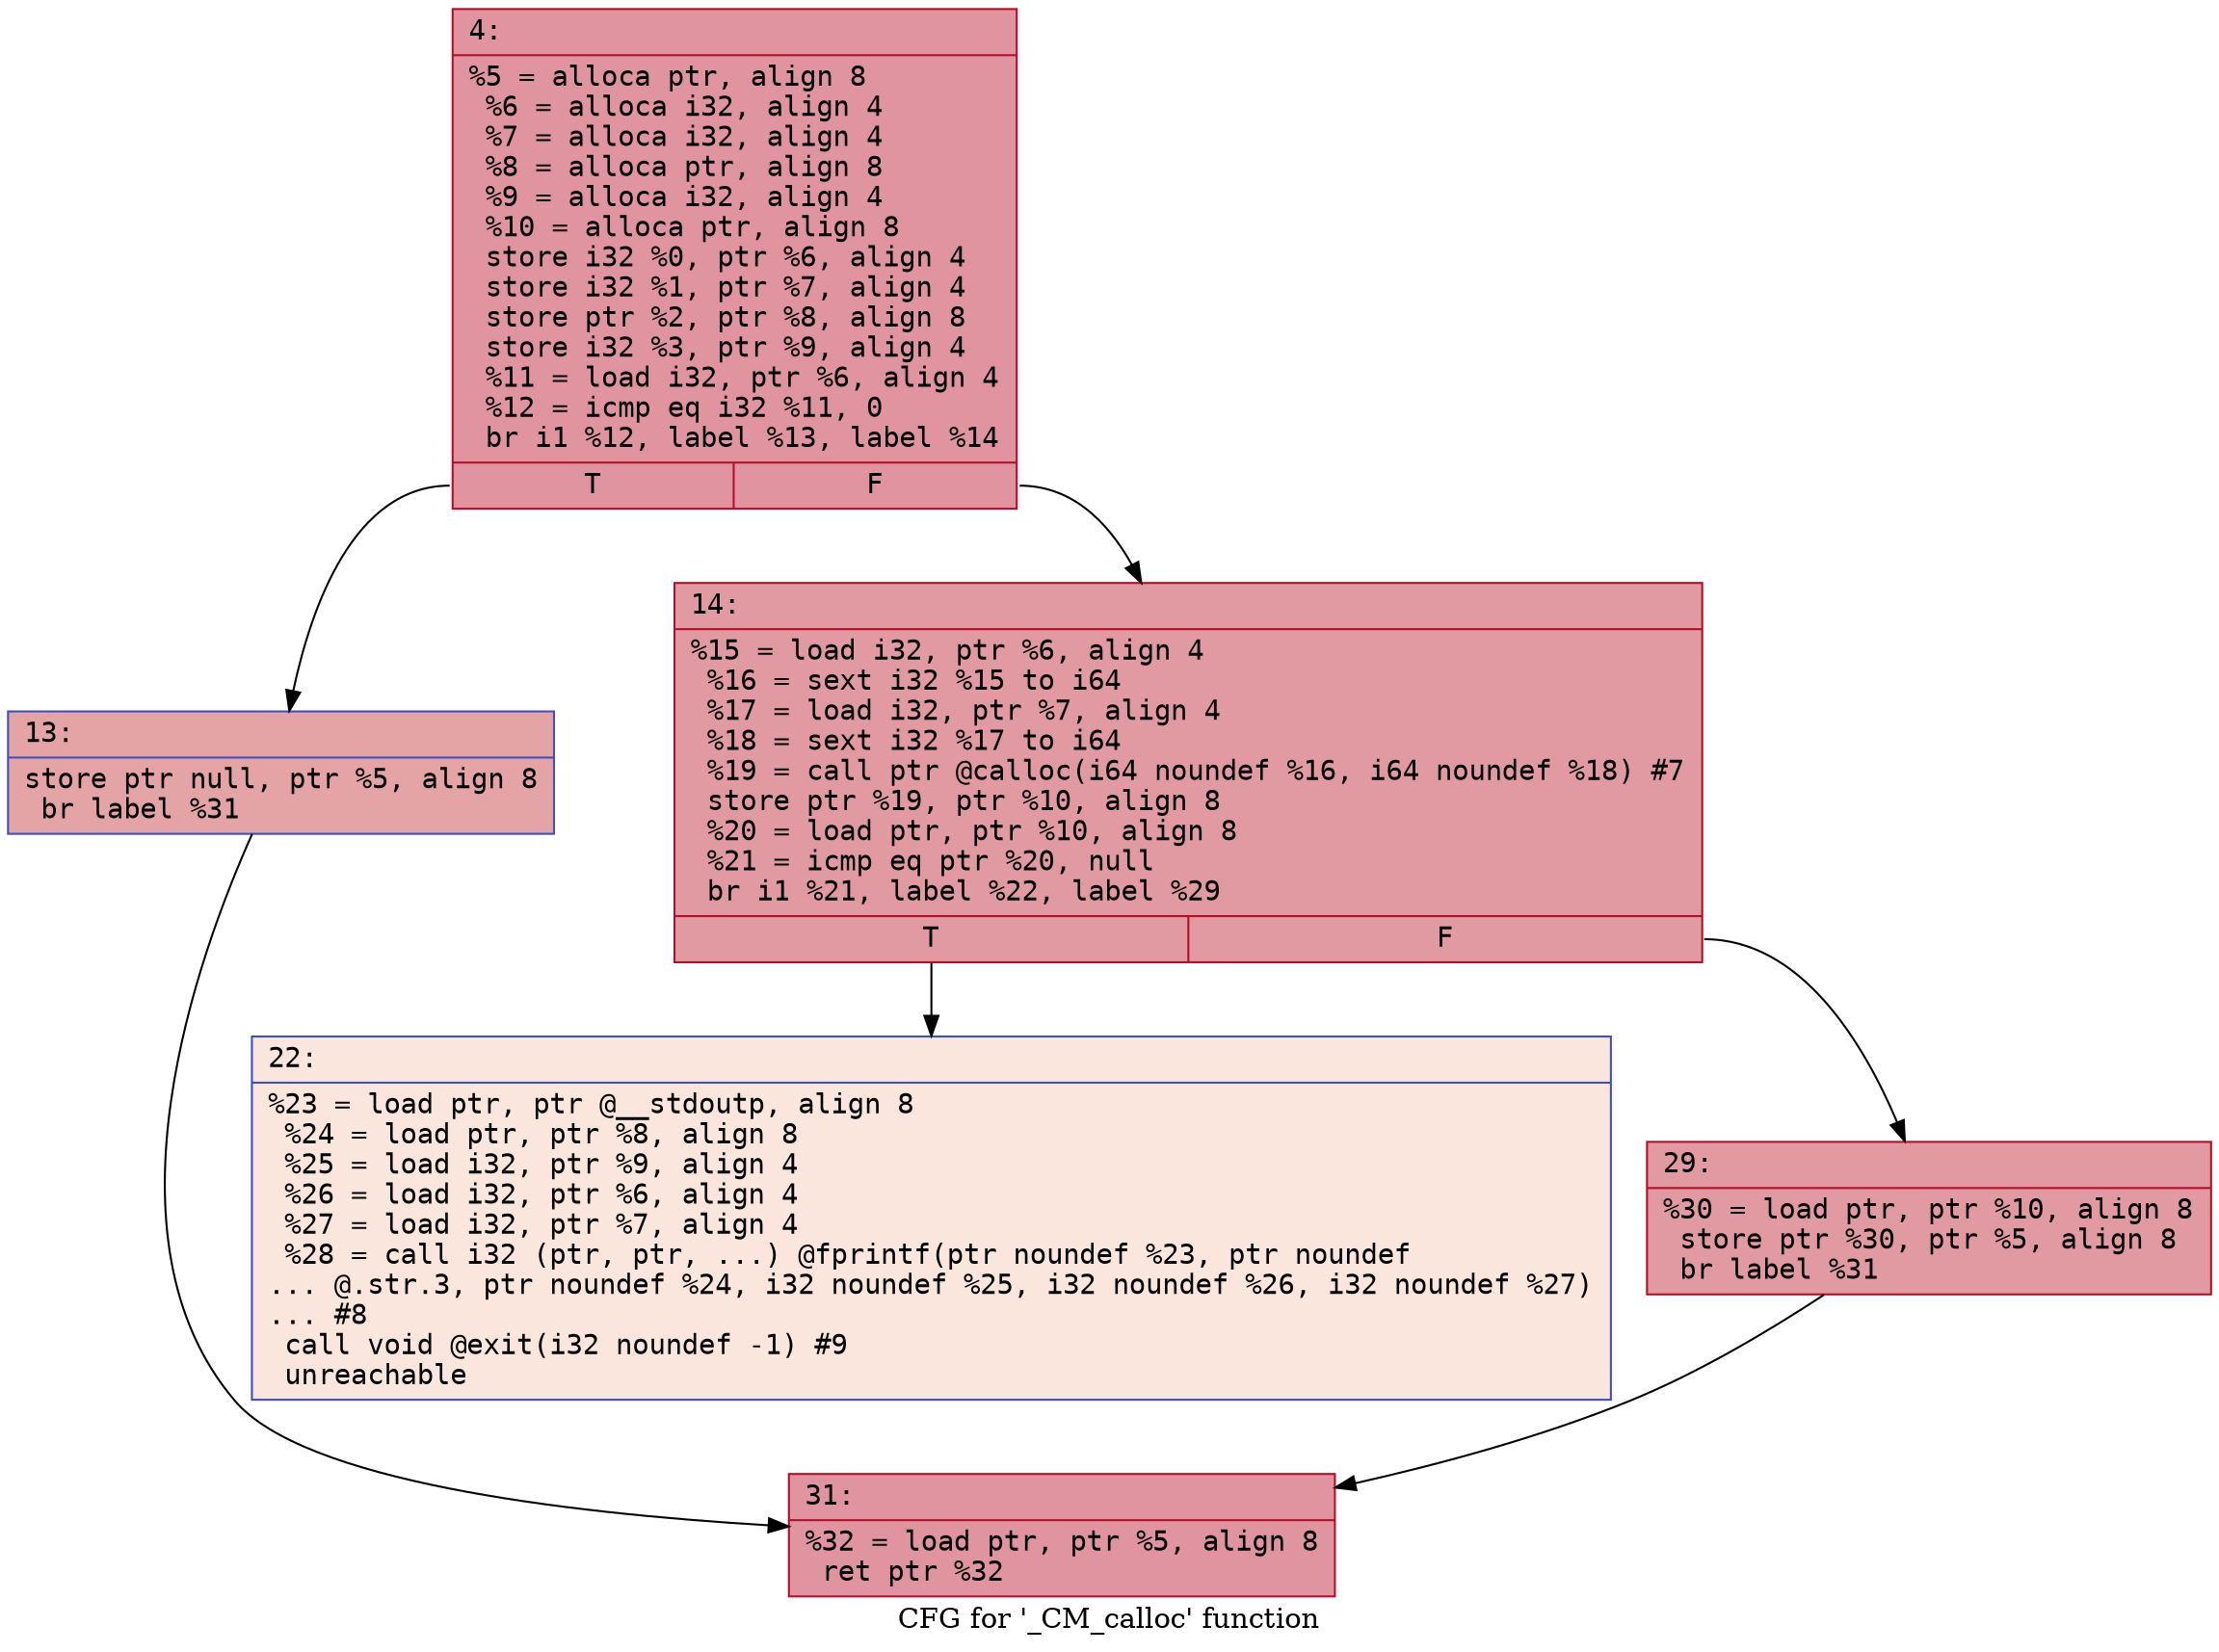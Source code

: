 digraph "CFG for '_CM_calloc' function" {
	label="CFG for '_CM_calloc' function";

	Node0x600002212260 [shape=record,color="#b70d28ff", style=filled, fillcolor="#b70d2870" fontname="Courier",label="{4:\l|  %5 = alloca ptr, align 8\l  %6 = alloca i32, align 4\l  %7 = alloca i32, align 4\l  %8 = alloca ptr, align 8\l  %9 = alloca i32, align 4\l  %10 = alloca ptr, align 8\l  store i32 %0, ptr %6, align 4\l  store i32 %1, ptr %7, align 4\l  store ptr %2, ptr %8, align 8\l  store i32 %3, ptr %9, align 4\l  %11 = load i32, ptr %6, align 4\l  %12 = icmp eq i32 %11, 0\l  br i1 %12, label %13, label %14\l|{<s0>T|<s1>F}}"];
	Node0x600002212260:s0 -> Node0x6000022122b0[tooltip="4 -> 13\nProbability 37.50%" ];
	Node0x600002212260:s1 -> Node0x600002212300[tooltip="4 -> 14\nProbability 62.50%" ];
	Node0x6000022122b0 [shape=record,color="#3d50c3ff", style=filled, fillcolor="#c32e3170" fontname="Courier",label="{13:\l|  store ptr null, ptr %5, align 8\l  br label %31\l}"];
	Node0x6000022122b0 -> Node0x6000022123f0[tooltip="13 -> 31\nProbability 100.00%" ];
	Node0x600002212300 [shape=record,color="#b70d28ff", style=filled, fillcolor="#bb1b2c70" fontname="Courier",label="{14:\l|  %15 = load i32, ptr %6, align 4\l  %16 = sext i32 %15 to i64\l  %17 = load i32, ptr %7, align 4\l  %18 = sext i32 %17 to i64\l  %19 = call ptr @calloc(i64 noundef %16, i64 noundef %18) #7\l  store ptr %19, ptr %10, align 8\l  %20 = load ptr, ptr %10, align 8\l  %21 = icmp eq ptr %20, null\l  br i1 %21, label %22, label %29\l|{<s0>T|<s1>F}}"];
	Node0x600002212300:s0 -> Node0x600002212350[tooltip="14 -> 22\nProbability 0.00%" ];
	Node0x600002212300:s1 -> Node0x6000022123a0[tooltip="14 -> 29\nProbability 100.00%" ];
	Node0x600002212350 [shape=record,color="#3d50c3ff", style=filled, fillcolor="#f3c7b170" fontname="Courier",label="{22:\l|  %23 = load ptr, ptr @__stdoutp, align 8\l  %24 = load ptr, ptr %8, align 8\l  %25 = load i32, ptr %9, align 4\l  %26 = load i32, ptr %6, align 4\l  %27 = load i32, ptr %7, align 4\l  %28 = call i32 (ptr, ptr, ...) @fprintf(ptr noundef %23, ptr noundef\l... @.str.3, ptr noundef %24, i32 noundef %25, i32 noundef %26, i32 noundef %27)\l... #8\l  call void @exit(i32 noundef -1) #9\l  unreachable\l}"];
	Node0x6000022123a0 [shape=record,color="#b70d28ff", style=filled, fillcolor="#bb1b2c70" fontname="Courier",label="{29:\l|  %30 = load ptr, ptr %10, align 8\l  store ptr %30, ptr %5, align 8\l  br label %31\l}"];
	Node0x6000022123a0 -> Node0x6000022123f0[tooltip="29 -> 31\nProbability 100.00%" ];
	Node0x6000022123f0 [shape=record,color="#b70d28ff", style=filled, fillcolor="#b70d2870" fontname="Courier",label="{31:\l|  %32 = load ptr, ptr %5, align 8\l  ret ptr %32\l}"];
}
